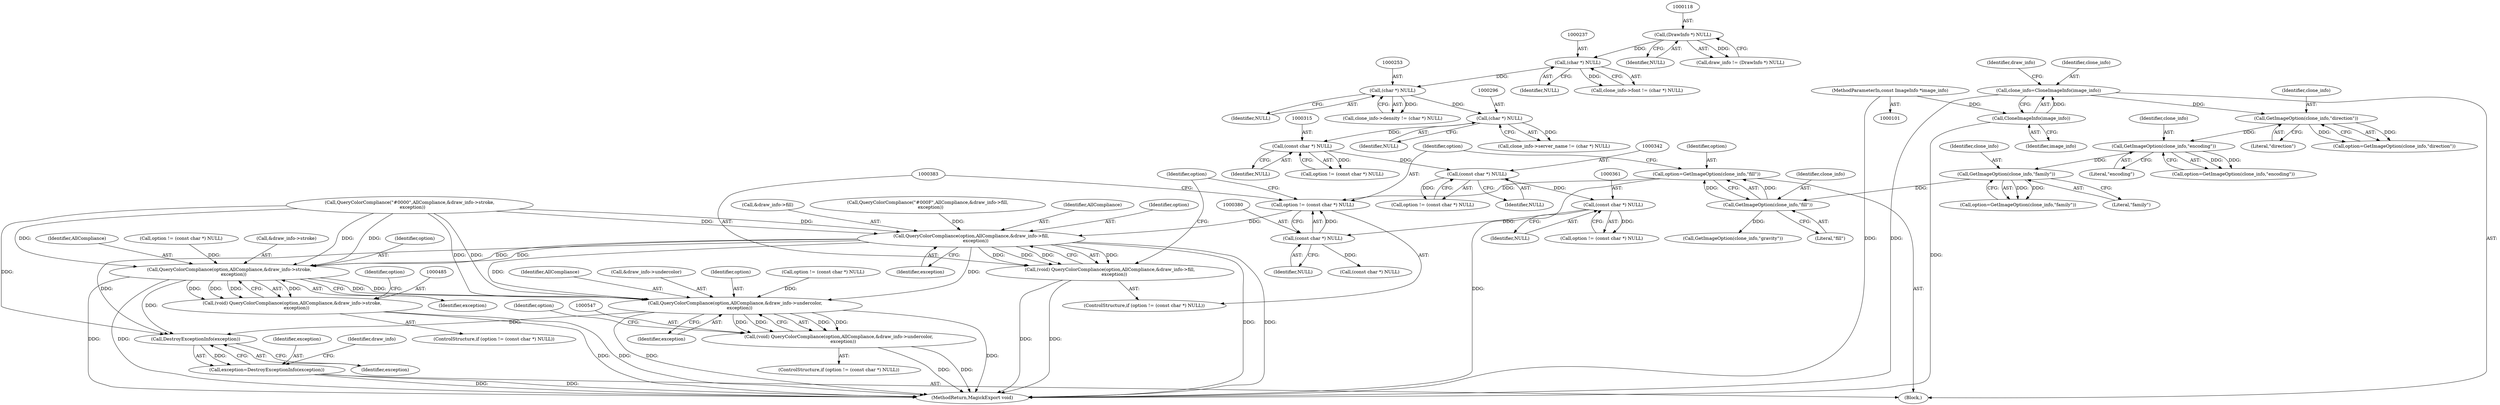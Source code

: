 digraph "0_ImageMagick_726812fa2fa7ce16bcf58f6e115f65427a1c0950_4@pointer" {
"1000377" [label="(Call,option != (const char *) NULL)"];
"1000371" [label="(Call,option=GetImageOption(clone_info,\"fill\"))"];
"1000373" [label="(Call,GetImageOption(clone_info,\"fill\"))"];
"1000354" [label="(Call,GetImageOption(clone_info,\"family\"))"];
"1000335" [label="(Call,GetImageOption(clone_info,\"encoding\"))"];
"1000308" [label="(Call,GetImageOption(clone_info,\"direction\"))"];
"1000128" [label="(Call,clone_info=CloneImageInfo(image_info))"];
"1000130" [label="(Call,CloneImageInfo(image_info))"];
"1000102" [label="(MethodParameterIn,const ImageInfo *image_info)"];
"1000379" [label="(Call,(const char *) NULL)"];
"1000360" [label="(Call,(const char *) NULL)"];
"1000341" [label="(Call,(const char *) NULL)"];
"1000314" [label="(Call,(const char *) NULL)"];
"1000295" [label="(Call,(char *) NULL)"];
"1000252" [label="(Call,(char *) NULL)"];
"1000236" [label="(Call,(char *) NULL)"];
"1000117" [label="(Call,(DrawInfo *) NULL)"];
"1000384" [label="(Call,QueryColorCompliance(option,AllCompliance,&draw_info->fill,\n      exception))"];
"1000382" [label="(Call,(void) QueryColorCompliance(option,AllCompliance,&draw_info->fill,\n      exception))"];
"1000486" [label="(Call,QueryColorCompliance(option,AllCompliance,&draw_info->stroke,\n      exception))"];
"1000484" [label="(Call,(void) QueryColorCompliance(option,AllCompliance,&draw_info->stroke,\n      exception))"];
"1000548" [label="(Call,QueryColorCompliance(option,AllCompliance,&draw_info->undercolor,\n      exception))"];
"1000546" [label="(Call,(void) QueryColorCompliance(option,AllCompliance,&draw_info->undercolor,\n      exception))"];
"1000593" [label="(Call,DestroyExceptionInfo(exception))"];
"1000591" [label="(Call,exception=DestroyExceptionInfo(exception))"];
"1000343" [label="(Identifier,NULL)"];
"1000130" [label="(Call,CloneImageInfo(image_info))"];
"1000594" [label="(Identifier,exception)"];
"1000378" [label="(Identifier,option)"];
"1000484" [label="(Call,(void) QueryColorCompliance(option,AllCompliance,&draw_info->stroke,\n      exception))"];
"1000487" [label="(Identifier,option)"];
"1000400" [label="(Call,(const char *) NULL)"];
"1000557" [label="(Identifier,option)"];
"1000591" [label="(Call,exception=DestroyExceptionInfo(exception))"];
"1000371" [label="(Call,option=GetImageOption(clone_info,\"fill\"))"];
"1000373" [label="(Call,GetImageOption(clone_info,\"fill\"))"];
"1000555" [label="(Identifier,exception)"];
"1000335" [label="(Call,GetImageOption(clone_info,\"encoding\"))"];
"1000546" [label="(Call,(void) QueryColorCompliance(option,AllCompliance,&draw_info->undercolor,\n      exception))"];
"1000129" [label="(Identifier,clone_info)"];
"1000548" [label="(Call,QueryColorCompliance(option,AllCompliance,&draw_info->undercolor,\n      exception))"];
"1000306" [label="(Call,option=GetImageOption(clone_info,\"direction\"))"];
"1000393" [label="(Identifier,option)"];
"1000131" [label="(Identifier,image_info)"];
"1000391" [label="(Identifier,exception)"];
"1000117" [label="(Call,(DrawInfo *) NULL)"];
"1000337" [label="(Literal,\"encoding\")"];
"1000128" [label="(Call,clone_info=CloneImageInfo(image_info))"];
"1000339" [label="(Call,option != (const char *) NULL)"];
"1000354" [label="(Call,GetImageOption(clone_info,\"family\"))"];
"1000394" [label="(Call,GetImageOption(clone_info,\"gravity\"))"];
"1000316" [label="(Identifier,NULL)"];
"1000381" [label="(Identifier,NULL)"];
"1000495" [label="(Identifier,option)"];
"1000382" [label="(Call,(void) QueryColorCompliance(option,AllCompliance,&draw_info->fill,\n      exception))"];
"1000119" [label="(Identifier,NULL)"];
"1000248" [label="(Call,clone_info->density != (char *) NULL)"];
"1000314" [label="(Call,(const char *) NULL)"];
"1000236" [label="(Call,(char *) NULL)"];
"1000295" [label="(Call,(char *) NULL)"];
"1000232" [label="(Call,clone_info->font != (char *) NULL)"];
"1000352" [label="(Call,option=GetImageOption(clone_info,\"family\"))"];
"1000541" [label="(Call,option != (const char *) NULL)"];
"1000356" [label="(Literal,\"family\")"];
"1000488" [label="(Identifier,AllCompliance)"];
"1000362" [label="(Identifier,NULL)"];
"1000309" [label="(Identifier,clone_info)"];
"1000478" [label="(ControlStructure,if (option != (const char *) NULL))"];
"1000102" [label="(MethodParameterIn,const ImageInfo *image_info)"];
"1000374" [label="(Identifier,clone_info)"];
"1000377" [label="(Call,option != (const char *) NULL)"];
"1000308" [label="(Call,GetImageOption(clone_info,\"direction\"))"];
"1000336" [label="(Identifier,clone_info)"];
"1000376" [label="(ControlStructure,if (option != (const char *) NULL))"];
"1000333" [label="(Call,option=GetImageOption(clone_info,\"encoding\"))"];
"1000135" [label="(Identifier,draw_info)"];
"1000593" [label="(Call,DestroyExceptionInfo(exception))"];
"1000379" [label="(Call,(const char *) NULL)"];
"1000479" [label="(Call,option != (const char *) NULL)"];
"1000372" [label="(Identifier,option)"];
"1000238" [label="(Identifier,NULL)"];
"1000550" [label="(Identifier,AllCompliance)"];
"1000297" [label="(Identifier,NULL)"];
"1000254" [label="(Identifier,NULL)"];
"1000360" [label="(Call,(const char *) NULL)"];
"1000592" [label="(Identifier,exception)"];
"1000493" [label="(Identifier,exception)"];
"1000604" [label="(MethodReturn,MagickExport void)"];
"1000310" [label="(Literal,\"direction\")"];
"1000551" [label="(Call,&draw_info->undercolor)"];
"1000104" [label="(Block,)"];
"1000375" [label="(Literal,\"fill\")"];
"1000152" [label="(Call,QueryColorCompliance(\"#0000\",AllCompliance,&draw_info->stroke,\n    exception))"];
"1000115" [label="(Call,draw_info != (DrawInfo *) NULL)"];
"1000386" [label="(Identifier,AllCompliance)"];
"1000540" [label="(ControlStructure,if (option != (const char *) NULL))"];
"1000358" [label="(Call,option != (const char *) NULL)"];
"1000384" [label="(Call,QueryColorCompliance(option,AllCompliance,&draw_info->fill,\n      exception))"];
"1000385" [label="(Identifier,option)"];
"1000549" [label="(Identifier,option)"];
"1000355" [label="(Identifier,clone_info)"];
"1000341" [label="(Call,(const char *) NULL)"];
"1000597" [label="(Identifier,draw_info)"];
"1000291" [label="(Call,clone_info->server_name != (char *) NULL)"];
"1000387" [label="(Call,&draw_info->fill)"];
"1000486" [label="(Call,QueryColorCompliance(option,AllCompliance,&draw_info->stroke,\n      exception))"];
"1000252" [label="(Call,(char *) NULL)"];
"1000142" [label="(Call,QueryColorCompliance(\"#000F\",AllCompliance,&draw_info->fill,\n    exception))"];
"1000312" [label="(Call,option != (const char *) NULL)"];
"1000489" [label="(Call,&draw_info->stroke)"];
"1000377" -> "1000376"  [label="AST: "];
"1000377" -> "1000379"  [label="CFG: "];
"1000378" -> "1000377"  [label="AST: "];
"1000379" -> "1000377"  [label="AST: "];
"1000383" -> "1000377"  [label="CFG: "];
"1000393" -> "1000377"  [label="CFG: "];
"1000371" -> "1000377"  [label="DDG: "];
"1000379" -> "1000377"  [label="DDG: "];
"1000377" -> "1000384"  [label="DDG: "];
"1000371" -> "1000104"  [label="AST: "];
"1000371" -> "1000373"  [label="CFG: "];
"1000372" -> "1000371"  [label="AST: "];
"1000373" -> "1000371"  [label="AST: "];
"1000378" -> "1000371"  [label="CFG: "];
"1000371" -> "1000604"  [label="DDG: "];
"1000373" -> "1000371"  [label="DDG: "];
"1000373" -> "1000371"  [label="DDG: "];
"1000373" -> "1000375"  [label="CFG: "];
"1000374" -> "1000373"  [label="AST: "];
"1000375" -> "1000373"  [label="AST: "];
"1000354" -> "1000373"  [label="DDG: "];
"1000373" -> "1000394"  [label="DDG: "];
"1000354" -> "1000352"  [label="AST: "];
"1000354" -> "1000356"  [label="CFG: "];
"1000355" -> "1000354"  [label="AST: "];
"1000356" -> "1000354"  [label="AST: "];
"1000352" -> "1000354"  [label="CFG: "];
"1000354" -> "1000352"  [label="DDG: "];
"1000354" -> "1000352"  [label="DDG: "];
"1000335" -> "1000354"  [label="DDG: "];
"1000335" -> "1000333"  [label="AST: "];
"1000335" -> "1000337"  [label="CFG: "];
"1000336" -> "1000335"  [label="AST: "];
"1000337" -> "1000335"  [label="AST: "];
"1000333" -> "1000335"  [label="CFG: "];
"1000335" -> "1000333"  [label="DDG: "];
"1000335" -> "1000333"  [label="DDG: "];
"1000308" -> "1000335"  [label="DDG: "];
"1000308" -> "1000306"  [label="AST: "];
"1000308" -> "1000310"  [label="CFG: "];
"1000309" -> "1000308"  [label="AST: "];
"1000310" -> "1000308"  [label="AST: "];
"1000306" -> "1000308"  [label="CFG: "];
"1000308" -> "1000306"  [label="DDG: "];
"1000308" -> "1000306"  [label="DDG: "];
"1000128" -> "1000308"  [label="DDG: "];
"1000128" -> "1000104"  [label="AST: "];
"1000128" -> "1000130"  [label="CFG: "];
"1000129" -> "1000128"  [label="AST: "];
"1000130" -> "1000128"  [label="AST: "];
"1000135" -> "1000128"  [label="CFG: "];
"1000128" -> "1000604"  [label="DDG: "];
"1000130" -> "1000128"  [label="DDG: "];
"1000130" -> "1000131"  [label="CFG: "];
"1000131" -> "1000130"  [label="AST: "];
"1000130" -> "1000604"  [label="DDG: "];
"1000102" -> "1000130"  [label="DDG: "];
"1000102" -> "1000101"  [label="AST: "];
"1000102" -> "1000604"  [label="DDG: "];
"1000379" -> "1000381"  [label="CFG: "];
"1000380" -> "1000379"  [label="AST: "];
"1000381" -> "1000379"  [label="AST: "];
"1000360" -> "1000379"  [label="DDG: "];
"1000379" -> "1000400"  [label="DDG: "];
"1000360" -> "1000358"  [label="AST: "];
"1000360" -> "1000362"  [label="CFG: "];
"1000361" -> "1000360"  [label="AST: "];
"1000362" -> "1000360"  [label="AST: "];
"1000358" -> "1000360"  [label="CFG: "];
"1000360" -> "1000358"  [label="DDG: "];
"1000341" -> "1000360"  [label="DDG: "];
"1000341" -> "1000339"  [label="AST: "];
"1000341" -> "1000343"  [label="CFG: "];
"1000342" -> "1000341"  [label="AST: "];
"1000343" -> "1000341"  [label="AST: "];
"1000339" -> "1000341"  [label="CFG: "];
"1000341" -> "1000339"  [label="DDG: "];
"1000314" -> "1000341"  [label="DDG: "];
"1000314" -> "1000312"  [label="AST: "];
"1000314" -> "1000316"  [label="CFG: "];
"1000315" -> "1000314"  [label="AST: "];
"1000316" -> "1000314"  [label="AST: "];
"1000312" -> "1000314"  [label="CFG: "];
"1000314" -> "1000312"  [label="DDG: "];
"1000295" -> "1000314"  [label="DDG: "];
"1000295" -> "1000291"  [label="AST: "];
"1000295" -> "1000297"  [label="CFG: "];
"1000296" -> "1000295"  [label="AST: "];
"1000297" -> "1000295"  [label="AST: "];
"1000291" -> "1000295"  [label="CFG: "];
"1000295" -> "1000291"  [label="DDG: "];
"1000252" -> "1000295"  [label="DDG: "];
"1000252" -> "1000248"  [label="AST: "];
"1000252" -> "1000254"  [label="CFG: "];
"1000253" -> "1000252"  [label="AST: "];
"1000254" -> "1000252"  [label="AST: "];
"1000248" -> "1000252"  [label="CFG: "];
"1000252" -> "1000248"  [label="DDG: "];
"1000236" -> "1000252"  [label="DDG: "];
"1000236" -> "1000232"  [label="AST: "];
"1000236" -> "1000238"  [label="CFG: "];
"1000237" -> "1000236"  [label="AST: "];
"1000238" -> "1000236"  [label="AST: "];
"1000232" -> "1000236"  [label="CFG: "];
"1000236" -> "1000232"  [label="DDG: "];
"1000117" -> "1000236"  [label="DDG: "];
"1000117" -> "1000115"  [label="AST: "];
"1000117" -> "1000119"  [label="CFG: "];
"1000118" -> "1000117"  [label="AST: "];
"1000119" -> "1000117"  [label="AST: "];
"1000115" -> "1000117"  [label="CFG: "];
"1000117" -> "1000115"  [label="DDG: "];
"1000384" -> "1000382"  [label="AST: "];
"1000384" -> "1000391"  [label="CFG: "];
"1000385" -> "1000384"  [label="AST: "];
"1000386" -> "1000384"  [label="AST: "];
"1000387" -> "1000384"  [label="AST: "];
"1000391" -> "1000384"  [label="AST: "];
"1000382" -> "1000384"  [label="CFG: "];
"1000384" -> "1000604"  [label="DDG: "];
"1000384" -> "1000604"  [label="DDG: "];
"1000384" -> "1000382"  [label="DDG: "];
"1000384" -> "1000382"  [label="DDG: "];
"1000384" -> "1000382"  [label="DDG: "];
"1000384" -> "1000382"  [label="DDG: "];
"1000152" -> "1000384"  [label="DDG: "];
"1000152" -> "1000384"  [label="DDG: "];
"1000142" -> "1000384"  [label="DDG: "];
"1000384" -> "1000486"  [label="DDG: "];
"1000384" -> "1000486"  [label="DDG: "];
"1000384" -> "1000548"  [label="DDG: "];
"1000384" -> "1000548"  [label="DDG: "];
"1000384" -> "1000593"  [label="DDG: "];
"1000382" -> "1000376"  [label="AST: "];
"1000383" -> "1000382"  [label="AST: "];
"1000393" -> "1000382"  [label="CFG: "];
"1000382" -> "1000604"  [label="DDG: "];
"1000382" -> "1000604"  [label="DDG: "];
"1000486" -> "1000484"  [label="AST: "];
"1000486" -> "1000493"  [label="CFG: "];
"1000487" -> "1000486"  [label="AST: "];
"1000488" -> "1000486"  [label="AST: "];
"1000489" -> "1000486"  [label="AST: "];
"1000493" -> "1000486"  [label="AST: "];
"1000484" -> "1000486"  [label="CFG: "];
"1000486" -> "1000604"  [label="DDG: "];
"1000486" -> "1000604"  [label="DDG: "];
"1000486" -> "1000484"  [label="DDG: "];
"1000486" -> "1000484"  [label="DDG: "];
"1000486" -> "1000484"  [label="DDG: "];
"1000486" -> "1000484"  [label="DDG: "];
"1000479" -> "1000486"  [label="DDG: "];
"1000152" -> "1000486"  [label="DDG: "];
"1000152" -> "1000486"  [label="DDG: "];
"1000152" -> "1000486"  [label="DDG: "];
"1000486" -> "1000548"  [label="DDG: "];
"1000486" -> "1000548"  [label="DDG: "];
"1000486" -> "1000593"  [label="DDG: "];
"1000484" -> "1000478"  [label="AST: "];
"1000485" -> "1000484"  [label="AST: "];
"1000495" -> "1000484"  [label="CFG: "];
"1000484" -> "1000604"  [label="DDG: "];
"1000484" -> "1000604"  [label="DDG: "];
"1000548" -> "1000546"  [label="AST: "];
"1000548" -> "1000555"  [label="CFG: "];
"1000549" -> "1000548"  [label="AST: "];
"1000550" -> "1000548"  [label="AST: "];
"1000551" -> "1000548"  [label="AST: "];
"1000555" -> "1000548"  [label="AST: "];
"1000546" -> "1000548"  [label="CFG: "];
"1000548" -> "1000604"  [label="DDG: "];
"1000548" -> "1000604"  [label="DDG: "];
"1000548" -> "1000546"  [label="DDG: "];
"1000548" -> "1000546"  [label="DDG: "];
"1000548" -> "1000546"  [label="DDG: "];
"1000548" -> "1000546"  [label="DDG: "];
"1000541" -> "1000548"  [label="DDG: "];
"1000152" -> "1000548"  [label="DDG: "];
"1000152" -> "1000548"  [label="DDG: "];
"1000548" -> "1000593"  [label="DDG: "];
"1000546" -> "1000540"  [label="AST: "];
"1000547" -> "1000546"  [label="AST: "];
"1000557" -> "1000546"  [label="CFG: "];
"1000546" -> "1000604"  [label="DDG: "];
"1000546" -> "1000604"  [label="DDG: "];
"1000593" -> "1000591"  [label="AST: "];
"1000593" -> "1000594"  [label="CFG: "];
"1000594" -> "1000593"  [label="AST: "];
"1000591" -> "1000593"  [label="CFG: "];
"1000593" -> "1000591"  [label="DDG: "];
"1000152" -> "1000593"  [label="DDG: "];
"1000591" -> "1000104"  [label="AST: "];
"1000592" -> "1000591"  [label="AST: "];
"1000597" -> "1000591"  [label="CFG: "];
"1000591" -> "1000604"  [label="DDG: "];
"1000591" -> "1000604"  [label="DDG: "];
}
